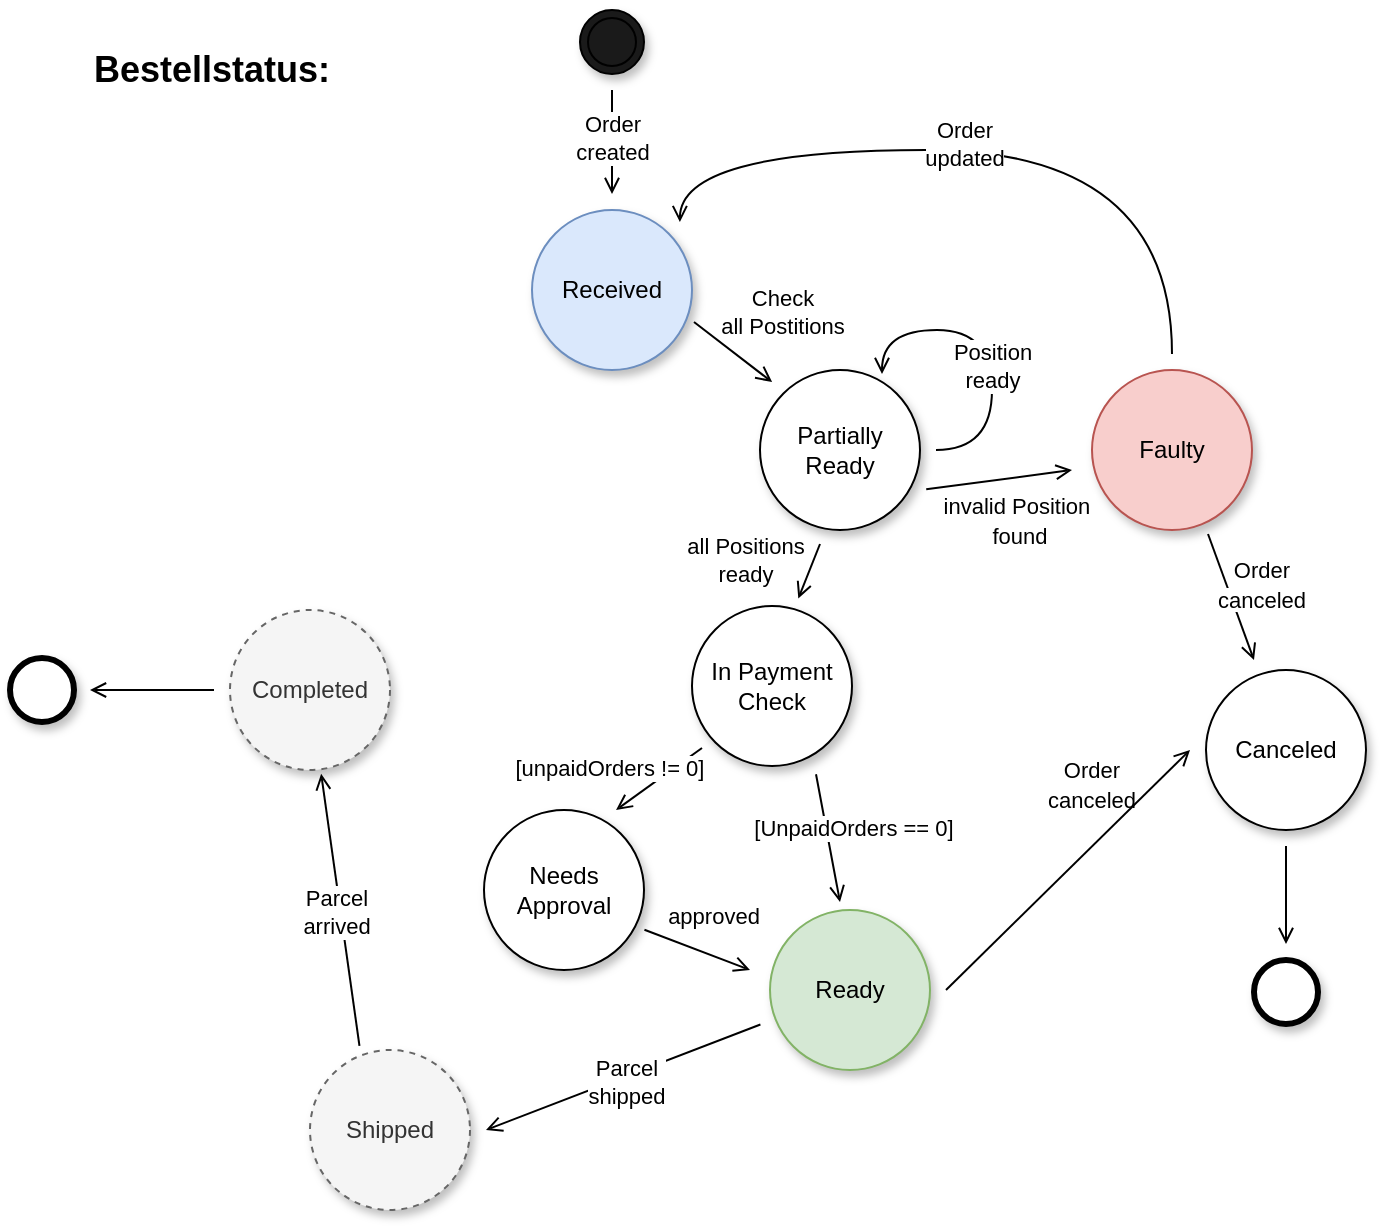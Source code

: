<mxfile version="24.3.0" type="device">
  <diagram name="State Diagram" id="d_gJmiunL9T3221WsLjy">
    <mxGraphModel dx="1303" dy="641" grid="0" gridSize="10" guides="1" tooltips="1" connect="1" arrows="1" fold="1" page="1" pageScale="1" pageWidth="827" pageHeight="1169" math="0" shadow="0">
      <root>
        <mxCell id="0" />
        <mxCell id="1" parent="0" />
        <mxCell id="4eg79hw1ZHfpP1PTjSrI-3" style="edgeStyle=orthogonalEdgeStyle;rounded=0;orthogonalLoop=1;jettySize=auto;html=1;endArrow=open;endFill=0;" parent="1" source="4eg79hw1ZHfpP1PTjSrI-1" target="4eg79hw1ZHfpP1PTjSrI-2" edge="1">
          <mxGeometry relative="1" as="geometry" />
        </mxCell>
        <mxCell id="4eg79hw1ZHfpP1PTjSrI-5" value="Order&lt;div&gt;created&lt;/div&gt;" style="edgeLabel;html=1;align=center;verticalAlign=middle;resizable=0;points=[];" parent="4eg79hw1ZHfpP1PTjSrI-3" vertex="1" connectable="0">
          <mxGeometry x="-0.081" relative="1" as="geometry">
            <mxPoint as="offset" />
          </mxGeometry>
        </mxCell>
        <mxCell id="4eg79hw1ZHfpP1PTjSrI-1" value="" style="ellipse;shape=doubleEllipse;html=1;dashed=0;whiteSpace=wrap;aspect=fixed;perimeterSpacing=8;fillColor=#1A1A1A;shadow=1;" parent="1" vertex="1">
          <mxGeometry x="324" y="40" width="32" height="32" as="geometry" />
        </mxCell>
        <mxCell id="4eg79hw1ZHfpP1PTjSrI-11" style="rounded=0;orthogonalLoop=1;jettySize=auto;html=1;entryX=0;entryY=0;entryDx=0;entryDy=0;endArrow=open;endFill=0;" parent="1" target="4eg79hw1ZHfpP1PTjSrI-6" edge="1">
          <mxGeometry relative="1" as="geometry">
            <mxPoint x="381" y="196" as="sourcePoint" />
          </mxGeometry>
        </mxCell>
        <mxCell id="4eg79hw1ZHfpP1PTjSrI-12" value="Check&lt;div&gt;all Postitions&lt;/div&gt;" style="edgeLabel;html=1;align=center;verticalAlign=middle;resizable=0;points=[];" parent="4eg79hw1ZHfpP1PTjSrI-11" vertex="1" connectable="0">
          <mxGeometry x="-0.173" y="-7" relative="1" as="geometry">
            <mxPoint x="32" y="-23" as="offset" />
          </mxGeometry>
        </mxCell>
        <mxCell id="4eg79hw1ZHfpP1PTjSrI-2" value="Received" style="ellipse;whiteSpace=wrap;html=1;aspect=fixed;perimeterSpacing=8;fillColor=#dae8fc;strokeColor=#6c8ebf;shadow=1;" parent="1" vertex="1">
          <mxGeometry x="300" y="140" width="80" height="80" as="geometry" />
        </mxCell>
        <mxCell id="4eg79hw1ZHfpP1PTjSrI-18" style="rounded=0;orthogonalLoop=1;jettySize=auto;html=1;entryX=0.698;entryY=0.939;entryDx=0;entryDy=0;startArrow=open;startFill=0;endArrow=none;endFill=0;entryPerimeter=0;" parent="1" edge="1">
          <mxGeometry relative="1" as="geometry">
            <mxPoint x="454" y="486" as="sourcePoint" />
            <mxPoint x="442.008" y="422.144" as="targetPoint" />
          </mxGeometry>
        </mxCell>
        <mxCell id="4eg79hw1ZHfpP1PTjSrI-6" value="Partially&lt;div&gt;Ready&lt;/div&gt;" style="ellipse;whiteSpace=wrap;html=1;aspect=fixed;perimeterSpacing=8;shadow=1;" parent="1" vertex="1">
          <mxGeometry x="414" y="220" width="80" height="80" as="geometry" />
        </mxCell>
        <mxCell id="4eg79hw1ZHfpP1PTjSrI-22" style="rounded=0;orthogonalLoop=1;jettySize=auto;html=1;entryX=1;entryY=0.5;entryDx=0;entryDy=0;endArrow=open;endFill=0;" parent="1" source="4eg79hw1ZHfpP1PTjSrI-7" target="4eg79hw1ZHfpP1PTjSrI-8" edge="1">
          <mxGeometry relative="1" as="geometry" />
        </mxCell>
        <mxCell id="4eg79hw1ZHfpP1PTjSrI-25" value="Parcel&lt;br&gt;shipped" style="edgeLabel;html=1;align=center;verticalAlign=middle;resizable=0;points=[];" parent="4eg79hw1ZHfpP1PTjSrI-22" vertex="1" connectable="0">
          <mxGeometry x="-0.004" y="2" relative="1" as="geometry">
            <mxPoint as="offset" />
          </mxGeometry>
        </mxCell>
        <mxCell id="4eg79hw1ZHfpP1PTjSrI-7" value="&lt;div&gt;Ready&lt;/div&gt;" style="ellipse;whiteSpace=wrap;html=1;aspect=fixed;perimeterSpacing=8;fillColor=#d5e8d4;strokeColor=#82b366;shadow=1;" parent="1" vertex="1">
          <mxGeometry x="419" y="490" width="80" height="80" as="geometry" />
        </mxCell>
        <mxCell id="4eg79hw1ZHfpP1PTjSrI-8" value="&lt;div&gt;Shipped&lt;/div&gt;" style="ellipse;whiteSpace=wrap;html=1;aspect=fixed;perimeterSpacing=8;fillColor=#f5f5f5;fontColor=#333333;strokeColor=#666666;dashed=1;shadow=1;" parent="1" vertex="1">
          <mxGeometry x="189" y="560" width="80" height="80" as="geometry" />
        </mxCell>
        <mxCell id="4eg79hw1ZHfpP1PTjSrI-9" value="&lt;div&gt;Completed&lt;/div&gt;" style="ellipse;whiteSpace=wrap;html=1;aspect=fixed;perimeterSpacing=8;fillColor=#f5f5f5;fontColor=#333333;strokeColor=#666666;dashed=1;shadow=1;" parent="1" vertex="1">
          <mxGeometry x="149" y="340" width="80" height="80" as="geometry" />
        </mxCell>
        <mxCell id="4eg79hw1ZHfpP1PTjSrI-10" value="" style="points=[[0.145,0.145,0],[0.5,0,0],[0.855,0.145,0],[1,0.5,0],[0.855,0.855,0],[0.5,1,0],[0.145,0.855,0],[0,0.5,0]];shape=mxgraph.bpmn.event;html=1;verticalLabelPosition=bottom;labelBackgroundColor=#ffffff;verticalAlign=top;align=center;perimeter=ellipsePerimeter;outlineConnect=0;aspect=fixed;outline=end;symbol=terminate2;perimeterSpacing=8;shadow=1;" parent="1" vertex="1">
          <mxGeometry x="39" y="364" width="32" height="32" as="geometry" />
        </mxCell>
        <mxCell id="4eg79hw1ZHfpP1PTjSrI-13" style="edgeStyle=orthogonalEdgeStyle;rounded=0;orthogonalLoop=1;jettySize=auto;html=1;exitX=1;exitY=0.5;exitDx=0;exitDy=0;entryX=0.715;entryY=0.104;entryDx=0;entryDy=0;endArrow=open;endFill=0;curved=1;entryPerimeter=0;" parent="1" source="4eg79hw1ZHfpP1PTjSrI-6" target="4eg79hw1ZHfpP1PTjSrI-6" edge="1">
          <mxGeometry relative="1" as="geometry">
            <mxPoint x="494" y="270" as="sourcePoint" />
            <mxPoint x="568" y="310" as="targetPoint" />
            <Array as="points">
              <mxPoint x="530" y="260" />
              <mxPoint x="530" y="200" />
              <mxPoint x="475" y="200" />
              <mxPoint x="475" y="222" />
            </Array>
          </mxGeometry>
        </mxCell>
        <mxCell id="4eg79hw1ZHfpP1PTjSrI-14" value="Position&lt;div&gt;ready&lt;/div&gt;" style="edgeLabel;html=1;align=center;verticalAlign=middle;resizable=0;points=[];" parent="4eg79hw1ZHfpP1PTjSrI-13" vertex="1" connectable="0">
          <mxGeometry x="-0.173" y="-7" relative="1" as="geometry">
            <mxPoint x="-7" y="-2" as="offset" />
          </mxGeometry>
        </mxCell>
        <mxCell id="4eg79hw1ZHfpP1PTjSrI-23" style="rounded=0;orthogonalLoop=1;jettySize=auto;html=1;entryX=0.558;entryY=0.936;entryDx=0;entryDy=0;endArrow=open;endFill=0;exitX=0.341;exitY=0.062;exitDx=0;exitDy=0;exitPerimeter=0;entryPerimeter=0;" parent="1" source="4eg79hw1ZHfpP1PTjSrI-8" target="4eg79hw1ZHfpP1PTjSrI-9" edge="1">
          <mxGeometry relative="1" as="geometry">
            <mxPoint x="345" y="520" as="sourcePoint" />
            <mxPoint x="277" y="520" as="targetPoint" />
          </mxGeometry>
        </mxCell>
        <mxCell id="4eg79hw1ZHfpP1PTjSrI-26" value="Parcel&lt;br&gt;arrived" style="edgeLabel;html=1;align=center;verticalAlign=middle;resizable=0;points=[];" parent="4eg79hw1ZHfpP1PTjSrI-23" vertex="1" connectable="0">
          <mxGeometry x="-0.014" y="3" relative="1" as="geometry">
            <mxPoint as="offset" />
          </mxGeometry>
        </mxCell>
        <mxCell id="4eg79hw1ZHfpP1PTjSrI-24" style="rounded=0;orthogonalLoop=1;jettySize=auto;html=1;entryX=1;entryY=0.5;entryDx=0;entryDy=0;endArrow=open;endFill=0;exitX=0;exitY=0.5;exitDx=0;exitDy=0;entryPerimeter=0;" parent="1" source="4eg79hw1ZHfpP1PTjSrI-9" target="4eg79hw1ZHfpP1PTjSrI-10" edge="1">
          <mxGeometry relative="1" as="geometry">
            <mxPoint x="214" y="478" as="sourcePoint" />
            <mxPoint x="205" y="432" as="targetPoint" />
          </mxGeometry>
        </mxCell>
        <mxCell id="4eg79hw1ZHfpP1PTjSrI-27" value="Needs&lt;div&gt;Approval&lt;/div&gt;" style="ellipse;whiteSpace=wrap;html=1;aspect=fixed;perimeterSpacing=8;shadow=1;" parent="1" vertex="1">
          <mxGeometry x="276" y="440" width="80" height="80" as="geometry" />
        </mxCell>
        <mxCell id="4eg79hw1ZHfpP1PTjSrI-30" style="rounded=0;orthogonalLoop=1;jettySize=auto;html=1;exitX=0.771;exitY=0.083;exitDx=0;exitDy=0;startArrow=open;startFill=0;endArrow=none;endFill=0;exitPerimeter=0;" parent="1" source="4eg79hw1ZHfpP1PTjSrI-27" edge="1">
          <mxGeometry relative="1" as="geometry">
            <mxPoint x="469" y="492" as="sourcePoint" />
            <mxPoint x="385" y="409" as="targetPoint" />
          </mxGeometry>
        </mxCell>
        <mxCell id="4eg79hw1ZHfpP1PTjSrI-31" value="&lt;div style=&quot;font-size: 11px; text-wrap: nowrap;&quot;&gt;[UnpaidOrders == 0]&lt;/div&gt;" style="text;html=1;align=center;verticalAlign=middle;whiteSpace=wrap;rounded=0;labelBackgroundColor=default;" parent="1" vertex="1">
          <mxGeometry x="391" y="434" width="140" height="30" as="geometry" />
        </mxCell>
        <mxCell id="4eg79hw1ZHfpP1PTjSrI-32" style="rounded=0;orthogonalLoop=1;jettySize=auto;html=1;entryX=0.919;entryY=0.707;entryDx=0;entryDy=0;startArrow=open;startFill=0;endArrow=none;endFill=0;entryPerimeter=0;" parent="1" target="4eg79hw1ZHfpP1PTjSrI-27" edge="1">
          <mxGeometry relative="1" as="geometry">
            <mxPoint x="409" y="520" as="sourcePoint" />
            <mxPoint x="399" y="424" as="targetPoint" />
          </mxGeometry>
        </mxCell>
        <mxCell id="4eg79hw1ZHfpP1PTjSrI-33" value="&lt;span style=&quot;font-size: 11px; text-wrap: nowrap; background-color: rgb(255, 255, 255);&quot;&gt;approved&lt;/span&gt;" style="text;html=1;align=center;verticalAlign=middle;whiteSpace=wrap;rounded=0;" parent="1" vertex="1">
          <mxGeometry x="353" y="483" width="76" height="20" as="geometry" />
        </mxCell>
        <mxCell id="4eg79hw1ZHfpP1PTjSrI-37" style="edgeStyle=orthogonalEdgeStyle;rounded=0;orthogonalLoop=1;jettySize=auto;html=1;exitX=0.5;exitY=0;exitDx=0;exitDy=0;entryX=1;entryY=0;entryDx=0;entryDy=0;curved=1;endArrow=open;endFill=0;" parent="1" source="4eg79hw1ZHfpP1PTjSrI-34" target="4eg79hw1ZHfpP1PTjSrI-2" edge="1">
          <mxGeometry relative="1" as="geometry">
            <Array as="points">
              <mxPoint x="620" y="110" />
              <mxPoint x="374" y="110" />
            </Array>
          </mxGeometry>
        </mxCell>
        <mxCell id="4eg79hw1ZHfpP1PTjSrI-38" value="Order&lt;div&gt;updated&lt;/div&gt;" style="edgeLabel;html=1;align=center;verticalAlign=middle;resizable=0;points=[];" parent="4eg79hw1ZHfpP1PTjSrI-37" vertex="1" connectable="0">
          <mxGeometry x="0.076" y="-3" relative="1" as="geometry">
            <mxPoint as="offset" />
          </mxGeometry>
        </mxCell>
        <mxCell id="4eg79hw1ZHfpP1PTjSrI-34" value="Faulty" style="ellipse;whiteSpace=wrap;html=1;aspect=fixed;perimeterSpacing=8;fillColor=#f8cecc;strokeColor=#b85450;shadow=1;" parent="1" vertex="1">
          <mxGeometry x="580" y="220" width="80" height="80" as="geometry" />
        </mxCell>
        <mxCell id="4eg79hw1ZHfpP1PTjSrI-35" style="rounded=0;orthogonalLoop=1;jettySize=auto;html=1;entryX=0.949;entryY=0.705;entryDx=0;entryDy=0;startArrow=open;startFill=0;endArrow=none;endFill=0;entryPerimeter=0;" parent="1" target="4eg79hw1ZHfpP1PTjSrI-6" edge="1">
          <mxGeometry relative="1" as="geometry">
            <mxPoint x="570" y="270" as="sourcePoint" />
            <mxPoint x="483" y="312" as="targetPoint" />
          </mxGeometry>
        </mxCell>
        <mxCell id="4eg79hw1ZHfpP1PTjSrI-36" value="&lt;span style=&quot;font-size: 11px; text-wrap: nowrap; background-color: rgb(255, 255, 255);&quot;&gt;invalid Position&amp;nbsp;&lt;/span&gt;&lt;div&gt;&lt;span style=&quot;font-size: 11px; text-wrap: nowrap; background-color: rgb(255, 255, 255);&quot;&gt;found&lt;/span&gt;&lt;/div&gt;" style="text;html=1;align=center;verticalAlign=middle;whiteSpace=wrap;rounded=0;" parent="1" vertex="1">
          <mxGeometry x="499" y="280" width="90" height="30" as="geometry" />
        </mxCell>
        <mxCell id="WcD5eH7aGhHy1FzttI7p-1" value="&lt;font style=&quot;font-size: 18px;&quot;&gt;&lt;b style=&quot;font-size: 18px;&quot;&gt;Bestellstatus:&lt;/b&gt;&lt;/font&gt;" style="text;html=1;align=left;verticalAlign=middle;whiteSpace=wrap;rounded=0;fontSize=18;" parent="1" vertex="1">
          <mxGeometry x="79" y="55" width="132" height="30" as="geometry" />
        </mxCell>
        <mxCell id="WcD5eH7aGhHy1FzttI7p-2" value="&lt;div&gt;Canceled&lt;/div&gt;" style="ellipse;whiteSpace=wrap;html=1;aspect=fixed;perimeterSpacing=8;shadow=1;" parent="1" vertex="1">
          <mxGeometry x="637" y="370" width="80" height="80" as="geometry" />
        </mxCell>
        <mxCell id="WcD5eH7aGhHy1FzttI7p-4" value="" style="points=[[0.145,0.145,0],[0.5,0,0],[0.855,0.145,0],[1,0.5,0],[0.855,0.855,0],[0.5,1,0],[0.145,0.855,0],[0,0.5,0]];shape=mxgraph.bpmn.event;html=1;verticalLabelPosition=bottom;labelBackgroundColor=#ffffff;verticalAlign=top;align=center;perimeter=ellipsePerimeter;outlineConnect=0;aspect=fixed;outline=end;symbol=terminate2;perimeterSpacing=8;shadow=1;" parent="1" vertex="1">
          <mxGeometry x="661" y="515" width="32" height="32" as="geometry" />
        </mxCell>
        <mxCell id="WcD5eH7aGhHy1FzttI7p-5" style="rounded=0;orthogonalLoop=1;jettySize=auto;html=1;entryX=0.5;entryY=0;entryDx=0;entryDy=0;endArrow=open;endFill=0;exitX=0.5;exitY=1;exitDx=0;exitDy=0;entryPerimeter=0;" parent="1" source="WcD5eH7aGhHy1FzttI7p-2" target="WcD5eH7aGhHy1FzttI7p-4" edge="1">
          <mxGeometry relative="1" as="geometry">
            <mxPoint x="182" y="270" as="sourcePoint" />
            <mxPoint x="120" y="270" as="targetPoint" />
          </mxGeometry>
        </mxCell>
        <mxCell id="WcD5eH7aGhHy1FzttI7p-6" style="rounded=0;orthogonalLoop=1;jettySize=auto;html=1;startArrow=open;startFill=0;endArrow=none;endFill=0;" parent="1" edge="1">
          <mxGeometry relative="1" as="geometry">
            <mxPoint x="661" y="365" as="sourcePoint" />
            <mxPoint x="638" y="302" as="targetPoint" />
          </mxGeometry>
        </mxCell>
        <mxCell id="WcD5eH7aGhHy1FzttI7p-7" value="&lt;span style=&quot;font-size: 11px; text-wrap: nowrap; background-color: rgb(255, 255, 255);&quot;&gt;Order&lt;/span&gt;&lt;div&gt;&lt;span style=&quot;font-size: 11px; text-wrap: nowrap; background-color: rgb(255, 255, 255);&quot;&gt;canceled&lt;/span&gt;&lt;/div&gt;" style="text;html=1;align=center;verticalAlign=middle;whiteSpace=wrap;rounded=0;" parent="1" vertex="1">
          <mxGeometry x="535" y="412" width="90" height="30" as="geometry" />
        </mxCell>
        <mxCell id="WcD5eH7aGhHy1FzttI7p-8" style="rounded=0;orthogonalLoop=1;jettySize=auto;html=1;startArrow=open;startFill=0;endArrow=none;endFill=0;entryX=1;entryY=0.5;entryDx=0;entryDy=0;exitX=0;exitY=0.5;exitDx=0;exitDy=0;" parent="1" source="WcD5eH7aGhHy1FzttI7p-2" target="4eg79hw1ZHfpP1PTjSrI-7" edge="1">
          <mxGeometry relative="1" as="geometry">
            <mxPoint x="671" y="375" as="sourcePoint" />
            <mxPoint x="648" y="312" as="targetPoint" />
          </mxGeometry>
        </mxCell>
        <mxCell id="WcD5eH7aGhHy1FzttI7p-9" value="&lt;span style=&quot;font-size: 11px; text-wrap: nowrap; background-color: rgb(255, 255, 255);&quot;&gt;Order&lt;/span&gt;&lt;div&gt;&lt;span style=&quot;font-size: 11px; text-wrap: nowrap; background-color: rgb(255, 255, 255);&quot;&gt;canceled&lt;/span&gt;&lt;/div&gt;" style="text;html=1;align=center;verticalAlign=middle;whiteSpace=wrap;rounded=0;" parent="1" vertex="1">
          <mxGeometry x="620" y="312" width="90" height="30" as="geometry" />
        </mxCell>
        <mxCell id="4eg79hw1ZHfpP1PTjSrI-28" value="&lt;div style=&quot;font-size: 11px; text-wrap: nowrap;&quot;&gt;[unpaidOrders != 0]&lt;/div&gt;" style="text;html=1;align=center;verticalAlign=middle;whiteSpace=wrap;rounded=0;labelBackgroundColor=default;" parent="1" vertex="1">
          <mxGeometry x="269" y="404" width="140" height="30" as="geometry" />
        </mxCell>
        <mxCell id="cFdiFubl1ey48IqfDJx0-1" value="&lt;div&gt;In Payment Check&lt;/div&gt;" style="ellipse;whiteSpace=wrap;html=1;aspect=fixed;perimeterSpacing=8;shadow=1;" vertex="1" parent="1">
          <mxGeometry x="380" y="338" width="80" height="80" as="geometry" />
        </mxCell>
        <mxCell id="cFdiFubl1ey48IqfDJx0-2" style="rounded=0;orthogonalLoop=1;jettySize=auto;html=1;exitX=0.637;exitY=0.044;exitDx=0;exitDy=0;startArrow=open;startFill=0;endArrow=none;endFill=0;exitPerimeter=0;" edge="1" parent="1" source="cFdiFubl1ey48IqfDJx0-1">
          <mxGeometry relative="1" as="geometry">
            <mxPoint x="401" y="338" as="sourcePoint" />
            <mxPoint x="444" y="307" as="targetPoint" />
          </mxGeometry>
        </mxCell>
        <mxCell id="cFdiFubl1ey48IqfDJx0-3" value="&lt;span style=&quot;forced-color-adjust: none; color: rgb(0, 0, 0); font-family: Helvetica; font-style: normal; font-variant-ligatures: normal; font-variant-caps: normal; font-weight: 400; letter-spacing: normal; orphans: 2; text-indent: 0px; text-transform: none; widows: 2; word-spacing: 0px; -webkit-text-stroke-width: 0px; white-space: nowrap; text-decoration-thickness: initial; text-decoration-style: initial; text-decoration-color: initial; font-size: 11px;&quot;&gt;all Positions&lt;/span&gt;&lt;div&gt;&lt;span style=&quot;forced-color-adjust: none; color: rgb(0, 0, 0); font-family: Helvetica; font-style: normal; font-variant-ligatures: normal; font-variant-caps: normal; font-weight: 400; letter-spacing: normal; orphans: 2; text-indent: 0px; text-transform: none; widows: 2; word-spacing: 0px; -webkit-text-stroke-width: 0px; white-space: nowrap; text-decoration-thickness: initial; text-decoration-style: initial; text-decoration-color: initial; font-size: 11px;&quot;&gt;ready&lt;/span&gt;&lt;br class=&quot;Apple-interchange-newline&quot;&gt;&lt;/div&gt;" style="text;whiteSpace=wrap;html=1;align=center;" vertex="1" parent="1">
          <mxGeometry x="376" y="294" width="62" height="36" as="geometry" />
        </mxCell>
      </root>
    </mxGraphModel>
  </diagram>
</mxfile>
